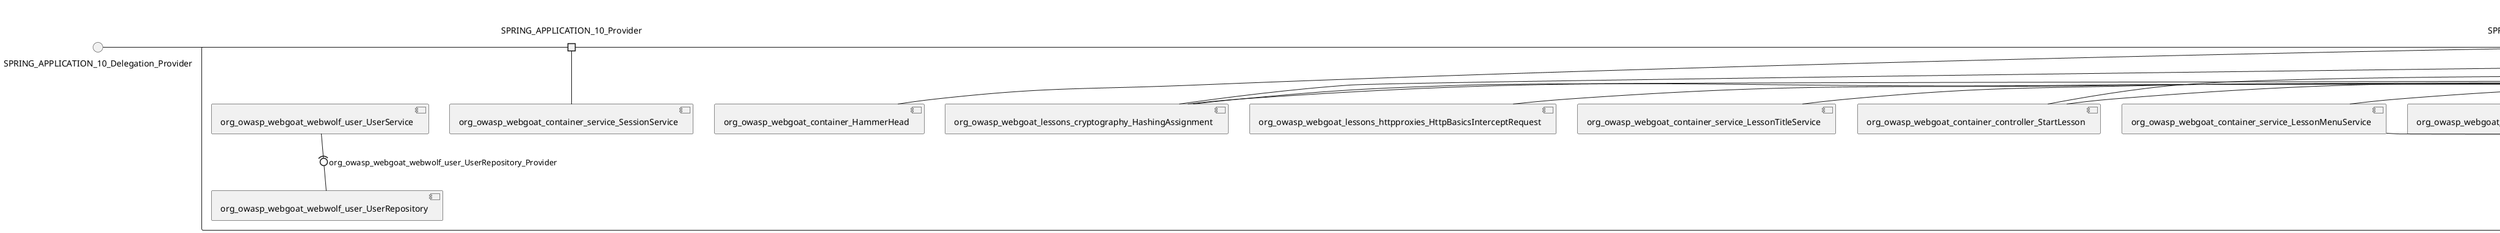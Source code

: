 @startuml
skinparam fixCircleLabelOverlapping true
skinparam componentStyle uml2
() SPRING_APPLICATION_10_Delegation_Provider
() SPRING_APPLICATION_11_Delegation_Provider
() SPRING_APPLICATION_12_Delegation_Provider
() SPRING_APPLICATION_13_Delegation_Provider
() SPRING_APPLICATION_14_Delegation_Provider
() SPRING_APPLICATION_15_Delegation_Provider
() SPRING_APPLICATION_16_Delegation_Provider
() SPRING_APPLICATION_2_Delegation_Provider
() SPRING_APPLICATION_3_Delegation_Provider
() SPRING_APPLICATION_4_Delegation_Provider
() SPRING_APPLICATION_5_Delegation_Provider
() SPRING_APPLICATION_6_Delegation_Provider
() SPRING_APPLICATION_7_Delegation_Provider
() SPRING_APPLICATION_8_Delegation_Provider
() SPRING_APPLICATION_9_Delegation_Provider
() SPRING_APPLICATION_BypassRestrictions_FieldRestrictions_POST_Delegation_Provider
() SPRING_APPLICATION_BypassRestrictions_frontendValidation_POST_Delegation_Provider
() SPRING_APPLICATION_ChromeDevTools_dummy_POST_Delegation_Provider
() SPRING_APPLICATION_ChromeDevTools_network_POST_Delegation_Provider
() SPRING_APPLICATION_CrossSiteScriptingStored_stored_xss_POST_Delegation_Provider
() SPRING_APPLICATION_CrossSiteScriptingStored_stored_xss_follow_up_POST_Delegation_Provider
() SPRING_APPLICATION_CrossSiteScripting_attack1_POST_Delegation_Provider
() SPRING_APPLICATION_CrossSiteScripting_attack3_POST_Delegation_Provider
() SPRING_APPLICATION_CrossSiteScripting_attack4_POST_Delegation_Provider
() SPRING_APPLICATION_CrossSiteScripting_attack5a_GET_Delegation_Provider
() SPRING_APPLICATION_CrossSiteScripting_attack6a_POST_Delegation_Provider
() SPRING_APPLICATION_CrossSiteScripting_dom_follow_up_POST_Delegation_Provider
() SPRING_APPLICATION_CrossSiteScripting_phone_home_xss_POST_Delegation_Provider
() SPRING_APPLICATION_CrossSiteScripting_quiz_GET_POST_Delegation_Provider
() SPRING_APPLICATION_Delegation_Provider
() SPRING_APPLICATION_GET_10_Delegation_Provider
() SPRING_APPLICATION_GET_11_Delegation_Provider
() SPRING_APPLICATION_GET_2_Delegation_Provider
() SPRING_APPLICATION_GET_3_Delegation_Provider
() SPRING_APPLICATION_GET_4_Delegation_Provider
() SPRING_APPLICATION_GET_5_Delegation_Provider
() SPRING_APPLICATION_GET_6_Delegation_Provider
() SPRING_APPLICATION_GET_7_Delegation_Provider
() SPRING_APPLICATION_GET_8_Delegation_Provider
() SPRING_APPLICATION_GET_9_Delegation_Provider
() SPRING_APPLICATION_GET_Delegation_Provider
() SPRING_APPLICATION_HtmlTampering_task_POST_Delegation_Provider
() SPRING_APPLICATION_HttpBasics_attack1_POST_Delegation_Provider
() SPRING_APPLICATION_HttpBasics_attack2_POST_Delegation_Provider
() SPRING_APPLICATION_IDOR_diff_attributes_POST_Delegation_Provider
() SPRING_APPLICATION_IDOR_login_POST_Delegation_Provider
() SPRING_APPLICATION_IDOR_profile_alt_path_POST_Delegation_Provider
() SPRING_APPLICATION_InsecureDeserialization_task_POST_Delegation_Provider
() SPRING_APPLICATION_InsecureLogin_Delegation_Provider
() SPRING_APPLICATION_JWT_decode_POST_Delegation_Provider
() SPRING_APPLICATION_JWT_jku_Delegation_Provider
() SPRING_APPLICATION_JWT_kid_Delegation_Provider
() SPRING_APPLICATION_JWT_quiz_GET_POST_Delegation_Provider
() SPRING_APPLICATION_JWT_refresh_Delegation_Provider
() SPRING_APPLICATION_JWT_secret_POST_Delegation_Provider
() SPRING_APPLICATION_JWT_votings_Delegation_Provider
() SPRING_APPLICATION_LogSpoofing_log_bleeding_POST_Delegation_Provider
() SPRING_APPLICATION_LogSpoofing_log_spoofing_POST_Delegation_Provider
() SPRING_APPLICATION_POST_10_Delegation_Provider
() SPRING_APPLICATION_POST_11_Delegation_Provider
() SPRING_APPLICATION_POST_12_Delegation_Provider
() SPRING_APPLICATION_POST_13_Delegation_Provider
() SPRING_APPLICATION_POST_14_Delegation_Provider
() SPRING_APPLICATION_POST_15_Delegation_Provider
() SPRING_APPLICATION_POST_16_Delegation_Provider
() SPRING_APPLICATION_POST_17_Delegation_Provider
() SPRING_APPLICATION_POST_18_Delegation_Provider
() SPRING_APPLICATION_POST_2_Delegation_Provider
() SPRING_APPLICATION_POST_3_Delegation_Provider
() SPRING_APPLICATION_POST_4_Delegation_Provider
() SPRING_APPLICATION_POST_5_Delegation_Provider
() SPRING_APPLICATION_POST_6_Delegation_Provider
() SPRING_APPLICATION_POST_7_Delegation_Provider
() SPRING_APPLICATION_POST_8_Delegation_Provider
() SPRING_APPLICATION_POST_9_Delegation_Provider
() SPRING_APPLICATION_POST_Delegation_Provider
() SPRING_APPLICATION_PUT_Delegation_Provider
() SPRING_APPLICATION_PasswordReset_ForgotPassword_create_password_reset_link_POST_Delegation_Provider
() SPRING_APPLICATION_PasswordReset_SecurityQuestions_POST_Delegation_Provider
() SPRING_APPLICATION_PasswordReset_reset_Delegation_Provider
() SPRING_APPLICATION_PasswordReset_simple_mail_reset_POST_Delegation_Provider
() SPRING_APPLICATION_PathTraversal_profile_picture_GET_Delegation_Provider
() SPRING_APPLICATION_PathTraversal_profile_picture_fix_GET_Delegation_Provider
() SPRING_APPLICATION_PathTraversal_profile_upload_POST_Delegation_Provider
() SPRING_APPLICATION_PathTraversal_profile_upload_fix_POST_Delegation_Provider
() SPRING_APPLICATION_PathTraversal_profile_upload_remove_user_input_POST_Delegation_Provider
() SPRING_APPLICATION_PathTraversal_random_POST_Delegation_Provider
() SPRING_APPLICATION_PathTraversal_random_picture_GET_Delegation_Provider
() SPRING_APPLICATION_PathTraversal_zip_slip_Delegation_Provider
() SPRING_APPLICATION_SSRF_task1_POST_Delegation_Provider
() SPRING_APPLICATION_SSRF_task2_POST_Delegation_Provider
() SPRING_APPLICATION_SecurePasswords_assignment_POST_Delegation_Provider
() SPRING_APPLICATION_SqlInjectionAdvanced_attack6a_POST_Delegation_Provider
() SPRING_APPLICATION_SqlInjectionAdvanced_attack6b_POST_Delegation_Provider
() SPRING_APPLICATION_SqlInjectionAdvanced_challenge_Login_POST_Delegation_Provider
() SPRING_APPLICATION_SqlInjectionAdvanced_challenge_PUT_Delegation_Provider
() SPRING_APPLICATION_SqlInjectionAdvanced_quiz_GET_POST_Delegation_Provider
() SPRING_APPLICATION_SqlInjectionMitigations_attack10a_POST_Delegation_Provider
() SPRING_APPLICATION_SqlInjectionMitigations_attack10b_POST_Delegation_Provider
() SPRING_APPLICATION_SqlInjectionMitigations_attack12a_POST_Delegation_Provider
() SPRING_APPLICATION_SqlInjectionMitigations_servers_GET_Delegation_Provider
() SPRING_APPLICATION_SqlInjection_assignment5a_POST_Delegation_Provider
() SPRING_APPLICATION_SqlInjection_assignment5b_POST_Delegation_Provider
() SPRING_APPLICATION_SqlInjection_attack10_POST_Delegation_Provider
() SPRING_APPLICATION_SqlInjection_attack2_POST_Delegation_Provider
() SPRING_APPLICATION_SqlInjection_attack3_POST_Delegation_Provider
() SPRING_APPLICATION_SqlInjection_attack4_POST_Delegation_Provider
() SPRING_APPLICATION_SqlInjection_attack5_POST_Delegation_Provider
() SPRING_APPLICATION_SqlInjection_attack8_POST_Delegation_Provider
() SPRING_APPLICATION_SqlInjection_attack9_POST_Delegation_Provider
() SPRING_APPLICATION_SqlOnlyInputValidationOnKeywords_attack_POST_Delegation_Provider
() SPRING_APPLICATION_SqlOnlyInputValidation_attack_POST_Delegation_Provider
() SPRING_APPLICATION_VulnerableComponents_attack1_POST_Delegation_Provider
() SPRING_APPLICATION_WebWolf_GET_Delegation_Provider
() SPRING_APPLICATION_WebWolf_landing_Delegation_Provider
() SPRING_APPLICATION_WebWolf_mail_Delegation_Provider
() SPRING_APPLICATION_challenge_1_POST_Delegation_Provider
() SPRING_APPLICATION_challenge_5_POST_Delegation_Provider
() SPRING_APPLICATION_challenge_7_Delegation_Provider
() SPRING_APPLICATION_challenge_8_Delegation_Provider
() SPRING_APPLICATION_challenge_logo_Delegation_Provider
() SPRING_APPLICATION_cia_quiz_GET_POST_Delegation_Provider
() SPRING_APPLICATION_clientSideFiltering_attack1_POST_Delegation_Provider
() SPRING_APPLICATION_clientSideFiltering_challenge_store_coupons_GET_Delegation_Provider
() SPRING_APPLICATION_clientSideFiltering_getItForFree_POST_Delegation_Provider
() SPRING_APPLICATION_clientSideFiltering_salaries_GET_Delegation_Provider
() SPRING_APPLICATION_crypto_encoding_basic_auth_POST_Delegation_Provider
() SPRING_APPLICATION_crypto_encoding_xor_POST_Delegation_Provider
() SPRING_APPLICATION_crypto_hashing_POST_Delegation_Provider
() SPRING_APPLICATION_crypto_secure_defaults_POST_Delegation_Provider
() SPRING_APPLICATION_crypto_signing_verify_POST_Delegation_Provider
() SPRING_APPLICATION_csrf_feedback_message_POST_Delegation_Provider
() SPRING_APPLICATION_csrf_review_POST_Delegation_Provider
() SPRING_APPLICATION_files_GET_Delegation_Provider
() SPRING_APPLICATION_fileupload_POST_Delegation_Provider
() SPRING_APPLICATION_jwt_Delegation_Provider
() SPRING_APPLICATION_landing_Delegation_Provider
() SPRING_APPLICATION_lesson_template_Delegation_Provider
() SPRING_APPLICATION_login_oauth_mvc_GET_Delegation_Provider
() SPRING_APPLICATION_mail_DELETE_GET_POST_Delegation_Provider
() SPRING_APPLICATION_register_mvc_POST_Delegation_Provider
() SPRING_APPLICATION_registration_GET_Delegation_Provider
() SPRING_APPLICATION_requests_GET_Delegation_Provider
() SPRING_APPLICATION_scoreboard_data_GET_Delegation_Provider
() SPRING_APPLICATION_server_directory_GET_Delegation_Provider
() SPRING_APPLICATION_service_debug_labels_mvc_Delegation_Provider
() SPRING_APPLICATION_service_lessonoverview_mvc_Delegation_Provider
() SPRING_APPLICATION_xxe_comments_GET_Delegation_Provider
rectangle System {
[org_owasp_webgoat_container_HammerHead] [[webgoat-webgoat.repository#_-EN0hla-Ee-tZevqoB5nFw]]
[org_owasp_webgoat_container_WebWolfRedirect] [[webgoat-webgoat.repository#_-EN0hla-Ee-tZevqoB5nFw]]
[org_owasp_webgoat_container_controller_StartLesson] [[webgoat-webgoat.repository#_-EN0hla-Ee-tZevqoB5nFw]]
[org_owasp_webgoat_container_controller_Welcome] [[webgoat-webgoat.repository#_-EN0hla-Ee-tZevqoB5nFw]]
[org_owasp_webgoat_container_i18n_PluginMessages_Provider] [[webgoat-webgoat.repository#_-EN0hla-Ee-tZevqoB5nFw]]
[org_owasp_webgoat_container_report_ReportCardController] [[webgoat-webgoat.repository#_-EN0hla-Ee-tZevqoB5nFw]]
[org_owasp_webgoat_container_service_EnvironmentService] [[webgoat-webgoat.repository#_-EN0hla-Ee-tZevqoB5nFw]]
[org_owasp_webgoat_container_service_HintService] [[webgoat-webgoat.repository#_-EN0hla-Ee-tZevqoB5nFw]]
[org_owasp_webgoat_container_service_LabelDebugService] [[webgoat-webgoat.repository#_-EN0hla-Ee-tZevqoB5nFw]]
[org_owasp_webgoat_container_service_LabelService] [[webgoat-webgoat.repository#_-EN0hla-Ee-tZevqoB5nFw]]
[org_owasp_webgoat_container_service_LessonInfoService] [[webgoat-webgoat.repository#_-EN0hla-Ee-tZevqoB5nFw]]
[org_owasp_webgoat_container_service_LessonMenuService] [[webgoat-webgoat.repository#_-EN0hla-Ee-tZevqoB5nFw]]
[org_owasp_webgoat_container_service_LessonProgressService] [[webgoat-webgoat.repository#_-EN0hla-Ee-tZevqoB5nFw]]
[org_owasp_webgoat_container_service_LessonTitleService] [[webgoat-webgoat.repository#_-EN0hla-Ee-tZevqoB5nFw]]
[org_owasp_webgoat_container_service_RestartLessonService] [[webgoat-webgoat.repository#_-EN0hla-Ee-tZevqoB5nFw]]
[org_owasp_webgoat_container_service_SessionService] [[webgoat-webgoat.repository#_-EN0hla-Ee-tZevqoB5nFw]]
[org_owasp_webgoat_container_session_UserSessionData_Provider] [[webgoat-webgoat.repository#_-EN0hla-Ee-tZevqoB5nFw]]
[org_owasp_webgoat_container_session_WebSession_Provider] [[webgoat-webgoat.repository#_-EN0hla-Ee-tZevqoB5nFw]]
[org_owasp_webgoat_container_users_RegistrationController] [[webgoat-webgoat.repository#_-EN0hla-Ee-tZevqoB5nFw]]
[org_owasp_webgoat_container_users_Scoreboard] [[webgoat-webgoat.repository#_-EN0hla-Ee-tZevqoB5nFw]]
[org_owasp_webgoat_container_users_UserProgressRepository] [[webgoat-webgoat.repository#_-EN0hla-Ee-tZevqoB5nFw]]
[org_owasp_webgoat_container_users_UserRepository] [[webgoat-webgoat.repository#_-EN0hla-Ee-tZevqoB5nFw]]
[org_owasp_webgoat_container_users_UserService] [[webgoat-webgoat.repository#_-EN0hla-Ee-tZevqoB5nFw]]
[org_owasp_webgoat_lessons_authbypass_VerifyAccount] [[webgoat-webgoat.repository#_-EN0hla-Ee-tZevqoB5nFw]]
[org_owasp_webgoat_lessons_bypassrestrictions_BypassRestrictionsFieldRestrictions] [[webgoat-webgoat.repository#_-EN0hla-Ee-tZevqoB5nFw]]
[org_owasp_webgoat_lessons_bypassrestrictions_BypassRestrictionsFrontendValidation] [[webgoat-webgoat.repository#_-EN0hla-Ee-tZevqoB5nFw]]
[org_owasp_webgoat_lessons_challenges_FlagController] [[webgoat-webgoat.repository#_-EN0hla-Ee-tZevqoB5nFw]]
[org_owasp_webgoat_lessons_challenges_challenge1_Assignment1] [[webgoat-webgoat.repository#_-EN0hla-Ee-tZevqoB5nFw]]
[org_owasp_webgoat_lessons_challenges_challenge1_ImageServlet] [[webgoat-webgoat.repository#_-EN0hla-Ee-tZevqoB5nFw]]
[org_owasp_webgoat_lessons_challenges_challenge5_Assignment5] [[webgoat-webgoat.repository#_-EN0hla-Ee-tZevqoB5nFw]]
[org_owasp_webgoat_lessons_challenges_challenge7_Assignment7] [[webgoat-webgoat.repository#_-EN0hla-Ee-tZevqoB5nFw]]
[org_owasp_webgoat_lessons_challenges_challenge8_Assignment8] [[webgoat-webgoat.repository#_-EN0hla-Ee-tZevqoB5nFw]]
[org_owasp_webgoat_lessons_chromedevtools_NetworkDummy] [[webgoat-webgoat.repository#_-EN0hla-Ee-tZevqoB5nFw]]
[org_owasp_webgoat_lessons_chromedevtools_NetworkLesson] [[webgoat-webgoat.repository#_-EN0hla-Ee-tZevqoB5nFw]]
[org_owasp_webgoat_lessons_cia_CIAQuiz] [[webgoat-webgoat.repository#_-EN0hla-Ee-tZevqoB5nFw]]
[org_owasp_webgoat_lessons_clientsidefiltering_ClientSideFilteringAssignment] [[webgoat-webgoat.repository#_-EN0hla-Ee-tZevqoB5nFw]]
[org_owasp_webgoat_lessons_clientsidefiltering_ClientSideFilteringFreeAssignment] [[webgoat-webgoat.repository#_-EN0hla-Ee-tZevqoB5nFw]]
[org_owasp_webgoat_lessons_clientsidefiltering_Salaries] [[webgoat-webgoat.repository#_-EN0hla-Ee-tZevqoB5nFw]]
[org_owasp_webgoat_lessons_clientsidefiltering_ShopEndpoint] [[webgoat-webgoat.repository#_-EN0hla-Ee-tZevqoB5nFw]]
[org_owasp_webgoat_lessons_cryptography_EncodingAssignment] [[webgoat-webgoat.repository#_-EN0hla-Ee-tZevqoB5nFw]]
[org_owasp_webgoat_lessons_cryptography_HashingAssignment] [[webgoat-webgoat.repository#_-EN0hla-Ee-tZevqoB5nFw]]
[org_owasp_webgoat_lessons_cryptography_SecureDefaultsAssignment] [[webgoat-webgoat.repository#_-EN0hla-Ee-tZevqoB5nFw]]
[org_owasp_webgoat_lessons_cryptography_SigningAssignment] [[webgoat-webgoat.repository#_-EN0hla-Ee-tZevqoB5nFw]]
[org_owasp_webgoat_lessons_cryptography_XOREncodingAssignment] [[webgoat-webgoat.repository#_-EN0hla-Ee-tZevqoB5nFw]]
[org_owasp_webgoat_lessons_csrf_CSRFConfirmFlag1] [[webgoat-webgoat.repository#_-EN0hla-Ee-tZevqoB5nFw]]
[org_owasp_webgoat_lessons_csrf_CSRFFeedback] [[webgoat-webgoat.repository#_-EN0hla-Ee-tZevqoB5nFw]]
[org_owasp_webgoat_lessons_csrf_CSRFGetFlag] [[webgoat-webgoat.repository#_-EN0hla-Ee-tZevqoB5nFw]]
[org_owasp_webgoat_lessons_csrf_CSRFLogin] [[webgoat-webgoat.repository#_-EN0hla-Ee-tZevqoB5nFw]]
[org_owasp_webgoat_lessons_csrf_ForgedReviews] [[webgoat-webgoat.repository#_-EN0hla-Ee-tZevqoB5nFw]]
[org_owasp_webgoat_lessons_csrf_ObjectMapper_Provider] [[webgoat-webgoat.repository#_-EN0hla-Ee-tZevqoB5nFw]]
[org_owasp_webgoat_lessons_deserialization_InsecureDeserializationTask] [[webgoat-webgoat.repository#_-EN0hla-Ee-tZevqoB5nFw]]
[org_owasp_webgoat_lessons_hijacksession_HijackSessionAssignment] [[webgoat-webgoat.repository#_-EN0hla-Ee-tZevqoB5nFw]]
[org_owasp_webgoat_lessons_hijacksession_cas_HijackSessionAuthenticationProvider] [[webgoat-webgoat.repository#_-EN0hla-Ee-tZevqoB5nFw]]
[org_owasp_webgoat_lessons_htmltampering_HtmlTamperingTask] [[webgoat-webgoat.repository#_-EN0hla-Ee-tZevqoB5nFw]]
[org_owasp_webgoat_lessons_httpbasics_HttpBasicsLesson] [[webgoat-webgoat.repository#_-EN0hla-Ee-tZevqoB5nFw]]
[org_owasp_webgoat_lessons_httpbasics_HttpBasicsQuiz] [[webgoat-webgoat.repository#_-EN0hla-Ee-tZevqoB5nFw]]
[org_owasp_webgoat_lessons_httpproxies_HttpBasicsInterceptRequest] [[webgoat-webgoat.repository#_-EN0hla-Ee-tZevqoB5nFw]]
[org_owasp_webgoat_lessons_idor_IDORDiffAttributes] [[webgoat-webgoat.repository#_-EN0hla-Ee-tZevqoB5nFw]]
[org_owasp_webgoat_lessons_idor_IDOREditOtherProfile] [[webgoat-webgoat.repository#_-EN0hla-Ee-tZevqoB5nFw]]
[org_owasp_webgoat_lessons_idor_IDORLogin] [[webgoat-webgoat.repository#_-EN0hla-Ee-tZevqoB5nFw]]
[org_owasp_webgoat_lessons_idor_IDORViewOtherProfile] [[webgoat-webgoat.repository#_-EN0hla-Ee-tZevqoB5nFw]]
[org_owasp_webgoat_lessons_idor_IDORViewOwnProfile] [[webgoat-webgoat.repository#_-EN0hla-Ee-tZevqoB5nFw]]
[org_owasp_webgoat_lessons_idor_IDORViewOwnProfileAltUrl] [[webgoat-webgoat.repository#_-EN0hla-Ee-tZevqoB5nFw]]
[org_owasp_webgoat_lessons_insecurelogin_InsecureLoginTask] [[webgoat-webgoat.repository#_-EN0hla-Ee-tZevqoB5nFw]]
[org_owasp_webgoat_lessons_jwt_JWTDecodeEndpoint] [[webgoat-webgoat.repository#_-EN0hla-Ee-tZevqoB5nFw]]
[org_owasp_webgoat_lessons_jwt_JWTQuiz] [[webgoat-webgoat.repository#_-EN0hla-Ee-tZevqoB5nFw]]
[org_owasp_webgoat_lessons_jwt_JWTRefreshEndpoint] [[webgoat-webgoat.repository#_-EN0hla-Ee-tZevqoB5nFw]]
[org_owasp_webgoat_lessons_jwt_JWTSecretKeyEndpoint] [[webgoat-webgoat.repository#_-EN0hla-Ee-tZevqoB5nFw]]
[org_owasp_webgoat_lessons_jwt_JWTVotesEndpoint] [[webgoat-webgoat.repository#_-EN0hla-Ee-tZevqoB5nFw]]
[org_owasp_webgoat_lessons_jwt_claimmisuse_JWTHeaderJKUEndpoint] [[webgoat-webgoat.repository#_-EN0hla-Ee-tZevqoB5nFw]]
[org_owasp_webgoat_lessons_jwt_claimmisuse_JWTHeaderKIDEndpoint] [[webgoat-webgoat.repository#_-EN0hla-Ee-tZevqoB5nFw]]
[org_owasp_webgoat_lessons_lessontemplate_SampleAttack] [[webgoat-webgoat.repository#_-EN0hla-Ee-tZevqoB5nFw]]
[org_owasp_webgoat_lessons_logging_LogBleedingTask] [[webgoat-webgoat.repository#_-EN0hla-Ee-tZevqoB5nFw]]
[org_owasp_webgoat_lessons_logging_LogSpoofingTask] [[webgoat-webgoat.repository#_-EN0hla-Ee-tZevqoB5nFw]]
[org_owasp_webgoat_lessons_missingac_MissingFunctionACHiddenMenus] [[webgoat-webgoat.repository#_-EN0hla-Ee-tZevqoB5nFw]]
[org_owasp_webgoat_lessons_missingac_MissingFunctionACUsers] [[webgoat-webgoat.repository#_-EN0hla-Ee-tZevqoB5nFw]]
[org_owasp_webgoat_lessons_missingac_MissingFunctionACYourHash] [[webgoat-webgoat.repository#_-EN0hla-Ee-tZevqoB5nFw]]
[org_owasp_webgoat_lessons_missingac_MissingFunctionACYourHashAdmin] [[webgoat-webgoat.repository#_-EN0hla-Ee-tZevqoB5nFw]]
[org_owasp_webgoat_lessons_passwordreset_QuestionsAssignment] [[webgoat-webgoat.repository#_-EN0hla-Ee-tZevqoB5nFw]]
[org_owasp_webgoat_lessons_passwordreset_ResetLinkAssignment] [[webgoat-webgoat.repository#_-EN0hla-Ee-tZevqoB5nFw]]
[org_owasp_webgoat_lessons_passwordreset_ResetLinkAssignmentForgotPassword] [[webgoat-webgoat.repository#_-EN0hla-Ee-tZevqoB5nFw]]
[org_owasp_webgoat_lessons_passwordreset_SecurityQuestionAssignment] [[webgoat-webgoat.repository#_-EN0hla-Ee-tZevqoB5nFw]]
[org_owasp_webgoat_lessons_passwordreset_SimpleMailAssignment] [[webgoat-webgoat.repository#_-EN0hla-Ee-tZevqoB5nFw]]
[org_owasp_webgoat_lessons_passwordreset_TriedQuestions] [[webgoat-webgoat.repository#_-EN0hla-Ee-tZevqoB5nFw]]
[org_owasp_webgoat_lessons_pathtraversal_ProfileUpload] [[webgoat-webgoat.repository#_-EN0hla-Ee-tZevqoB5nFw]]
[org_owasp_webgoat_lessons_pathtraversal_ProfileUploadFix] [[webgoat-webgoat.repository#_-EN0hla-Ee-tZevqoB5nFw]]
[org_owasp_webgoat_lessons_pathtraversal_ProfileUploadRemoveUserInput] [[webgoat-webgoat.repository#_-EN0hla-Ee-tZevqoB5nFw]]
[org_owasp_webgoat_lessons_pathtraversal_ProfileUploadRetrieval] [[webgoat-webgoat.repository#_-EN0hla-Ee-tZevqoB5nFw]]
[org_owasp_webgoat_lessons_pathtraversal_ProfileZipSlip] [[webgoat-webgoat.repository#_-EN0hla-Ee-tZevqoB5nFw]]
[org_owasp_webgoat_lessons_securepasswords_SecurePasswordsAssignment] [[webgoat-webgoat.repository#_-EN0hla-Ee-tZevqoB5nFw]]
[org_owasp_webgoat_lessons_spoofcookie_SpoofCookieAssignment] [[webgoat-webgoat.repository#_-EN0hla-Ee-tZevqoB5nFw]]
[org_owasp_webgoat_lessons_sqlinjection_advanced_SqlInjectionChallenge] [[webgoat-webgoat.repository#_-EN0hla-Ee-tZevqoB5nFw]]
[org_owasp_webgoat_lessons_sqlinjection_advanced_SqlInjectionChallengeLogin] [[webgoat-webgoat.repository#_-EN0hla-Ee-tZevqoB5nFw]]
[org_owasp_webgoat_lessons_sqlinjection_advanced_SqlInjectionLesson6a] [[webgoat-webgoat.repository#_-EN0hla-Ee-tZevqoB5nFw]]
[org_owasp_webgoat_lessons_sqlinjection_advanced_SqlInjectionLesson6b] [[webgoat-webgoat.repository#_-EN0hla-Ee-tZevqoB5nFw]]
[org_owasp_webgoat_lessons_sqlinjection_advanced_SqlInjectionQuiz] [[webgoat-webgoat.repository#_-EN0hla-Ee-tZevqoB5nFw]]
[org_owasp_webgoat_lessons_sqlinjection_introduction_SqlInjectionLesson10] [[webgoat-webgoat.repository#_-EN0hla-Ee-tZevqoB5nFw]]
[org_owasp_webgoat_lessons_sqlinjection_introduction_SqlInjectionLesson2] [[webgoat-webgoat.repository#_-EN0hla-Ee-tZevqoB5nFw]]
[org_owasp_webgoat_lessons_sqlinjection_introduction_SqlInjectionLesson3] [[webgoat-webgoat.repository#_-EN0hla-Ee-tZevqoB5nFw]]
[org_owasp_webgoat_lessons_sqlinjection_introduction_SqlInjectionLesson4] [[webgoat-webgoat.repository#_-EN0hla-Ee-tZevqoB5nFw]]
[org_owasp_webgoat_lessons_sqlinjection_introduction_SqlInjectionLesson5] [[webgoat-webgoat.repository#_-EN0hla-Ee-tZevqoB5nFw]]
[org_owasp_webgoat_lessons_sqlinjection_introduction_SqlInjectionLesson5a] [[webgoat-webgoat.repository#_-EN0hla-Ee-tZevqoB5nFw]]
[org_owasp_webgoat_lessons_sqlinjection_introduction_SqlInjectionLesson5b] [[webgoat-webgoat.repository#_-EN0hla-Ee-tZevqoB5nFw]]
[org_owasp_webgoat_lessons_sqlinjection_introduction_SqlInjectionLesson8] [[webgoat-webgoat.repository#_-EN0hla-Ee-tZevqoB5nFw]]
[org_owasp_webgoat_lessons_sqlinjection_introduction_SqlInjectionLesson9] [[webgoat-webgoat.repository#_-EN0hla-Ee-tZevqoB5nFw]]
[org_owasp_webgoat_lessons_sqlinjection_mitigation_Servers] [[webgoat-webgoat.repository#_-EN0hla-Ee-tZevqoB5nFw]]
[org_owasp_webgoat_lessons_sqlinjection_mitigation_SqlInjectionLesson10a] [[webgoat-webgoat.repository#_-EN0hla-Ee-tZevqoB5nFw]]
[org_owasp_webgoat_lessons_sqlinjection_mitigation_SqlInjectionLesson10b] [[webgoat-webgoat.repository#_-EN0hla-Ee-tZevqoB5nFw]]
[org_owasp_webgoat_lessons_sqlinjection_mitigation_SqlInjectionLesson13] [[webgoat-webgoat.repository#_-EN0hla-Ee-tZevqoB5nFw]]
[org_owasp_webgoat_lessons_sqlinjection_mitigation_SqlOnlyInputValidation] [[webgoat-webgoat.repository#_-EN0hla-Ee-tZevqoB5nFw]]
[org_owasp_webgoat_lessons_sqlinjection_mitigation_SqlOnlyInputValidationOnKeywords] [[webgoat-webgoat.repository#_-EN0hla-Ee-tZevqoB5nFw]]
[org_owasp_webgoat_lessons_ssrf_SSRFTask1] [[webgoat-webgoat.repository#_-EN0hla-Ee-tZevqoB5nFw]]
[org_owasp_webgoat_lessons_ssrf_SSRFTask2] [[webgoat-webgoat.repository#_-EN0hla-Ee-tZevqoB5nFw]]
[org_owasp_webgoat_lessons_vulnerablecomponents_VulnerableComponentsLesson] [[webgoat-webgoat.repository#_-EN0hla-Ee-tZevqoB5nFw]]
[org_owasp_webgoat_lessons_webwolfintroduction_LandingAssignment] [[webgoat-webgoat.repository#_-EN0hla-Ee-tZevqoB5nFw]]
[org_owasp_webgoat_lessons_webwolfintroduction_MailAssignment] [[webgoat-webgoat.repository#_-EN0hla-Ee-tZevqoB5nFw]]
[org_owasp_webgoat_lessons_xss_CrossSiteScriptingLesson1] [[webgoat-webgoat.repository#_-EN0hla-Ee-tZevqoB5nFw]]
[org_owasp_webgoat_lessons_xss_CrossSiteScriptingLesson3] [[webgoat-webgoat.repository#_-EN0hla-Ee-tZevqoB5nFw]]
[org_owasp_webgoat_lessons_xss_CrossSiteScriptingLesson4] [[webgoat-webgoat.repository#_-EN0hla-Ee-tZevqoB5nFw]]
[org_owasp_webgoat_lessons_xss_CrossSiteScriptingLesson5a] [[webgoat-webgoat.repository#_-EN0hla-Ee-tZevqoB5nFw]]
[org_owasp_webgoat_lessons_xss_CrossSiteScriptingLesson6a] [[webgoat-webgoat.repository#_-EN0hla-Ee-tZevqoB5nFw]]
[org_owasp_webgoat_lessons_xss_CrossSiteScriptingQuiz] [[webgoat-webgoat.repository#_-EN0hla-Ee-tZevqoB5nFw]]
[org_owasp_webgoat_lessons_xss_DOMCrossSiteScripting] [[webgoat-webgoat.repository#_-EN0hla-Ee-tZevqoB5nFw]]
[org_owasp_webgoat_lessons_xss_DOMCrossSiteScriptingVerifier] [[webgoat-webgoat.repository#_-EN0hla-Ee-tZevqoB5nFw]]
[org_owasp_webgoat_lessons_xss_stored_StoredCrossSiteScriptingVerifier] [[webgoat-webgoat.repository#_-EN0hla-Ee-tZevqoB5nFw]]
[org_owasp_webgoat_lessons_xss_stored_StoredXssComments] [[webgoat-webgoat.repository#_-EN0hla-Ee-tZevqoB5nFw]]
[org_owasp_webgoat_lessons_xxe_BlindSendFileAssignment] [[webgoat-webgoat.repository#_-EN0hla-Ee-tZevqoB5nFw]]
[org_owasp_webgoat_lessons_xxe_CommentsCache] [[webgoat-webgoat.repository#_-EN0hla-Ee-tZevqoB5nFw]]
[org_owasp_webgoat_lessons_xxe_CommentsEndpoint] [[webgoat-webgoat.repository#_-EN0hla-Ee-tZevqoB5nFw]]
[org_owasp_webgoat_lessons_xxe_ContentTypeAssignment] [[webgoat-webgoat.repository#_-EN0hla-Ee-tZevqoB5nFw]]
[org_owasp_webgoat_lessons_xxe_SimpleXXE] [[webgoat-webgoat.repository#_-EN0hla-Ee-tZevqoB5nFw]]
[org_owasp_webgoat_webwolf_FileServer] [[webgoat-webgoat.repository#_-EN0hla-Ee-tZevqoB5nFw]]
[org_owasp_webgoat_webwolf_jwt_JWTController] [[webgoat-webgoat.repository#_-EN0hla-Ee-tZevqoB5nFw]]
[org_owasp_webgoat_webwolf_mailbox_MailboxController] [[webgoat-webgoat.repository#_-EN0hla-Ee-tZevqoB5nFw]]
[org_owasp_webgoat_webwolf_mailbox_MailboxRepository] [[webgoat-webgoat.repository#_-EN0hla-Ee-tZevqoB5nFw]]
[org_owasp_webgoat_webwolf_requests_LandingPage] [[webgoat-webgoat.repository#_-EN0hla-Ee-tZevqoB5nFw]]
[org_owasp_webgoat_webwolf_requests_Requests] [[webgoat-webgoat.repository#_-EN0hla-Ee-tZevqoB5nFw]]
[org_owasp_webgoat_webwolf_user_UserRepository] [[webgoat-webgoat.repository#_-EN0hla-Ee-tZevqoB5nFw]]
[org_owasp_webgoat_webwolf_user_UserService] [[webgoat-webgoat.repository#_-EN0hla-Ee-tZevqoB5nFw]]
port SPRING_APPLICATION_10_Provider
SPRING_APPLICATION_10_Delegation_Provider - SPRING_APPLICATION_10_Provider
SPRING_APPLICATION_10_Provider - [org_owasp_webgoat_container_service_SessionService]
port SPRING_APPLICATION_11_Provider
SPRING_APPLICATION_11_Delegation_Provider - SPRING_APPLICATION_11_Provider
SPRING_APPLICATION_11_Provider - [org_owasp_webgoat_container_HammerHead]
port SPRING_APPLICATION_12_Provider
SPRING_APPLICATION_12_Delegation_Provider - SPRING_APPLICATION_12_Provider
SPRING_APPLICATION_12_Provider - [org_owasp_webgoat_lessons_cryptography_SigningAssignment]
port SPRING_APPLICATION_13_Provider
SPRING_APPLICATION_13_Delegation_Provider - SPRING_APPLICATION_13_Provider
SPRING_APPLICATION_13_Provider - [org_owasp_webgoat_container_controller_StartLesson]
port SPRING_APPLICATION_14_Provider
SPRING_APPLICATION_14_Delegation_Provider - SPRING_APPLICATION_14_Provider
SPRING_APPLICATION_14_Provider - [org_owasp_webgoat_lessons_cryptography_HashingAssignment]
port SPRING_APPLICATION_15_Provider
SPRING_APPLICATION_15_Delegation_Provider - SPRING_APPLICATION_15_Provider
SPRING_APPLICATION_15_Provider - [org_owasp_webgoat_lessons_cryptography_HashingAssignment]
port SPRING_APPLICATION_16_Provider
SPRING_APPLICATION_16_Delegation_Provider - SPRING_APPLICATION_16_Provider
SPRING_APPLICATION_16_Provider - [org_owasp_webgoat_lessons_httpproxies_HttpBasicsInterceptRequest]
port SPRING_APPLICATION_2_Provider
SPRING_APPLICATION_2_Delegation_Provider - SPRING_APPLICATION_2_Provider
SPRING_APPLICATION_2_Provider - [org_owasp_webgoat_container_service_LessonTitleService]
port SPRING_APPLICATION_3_Provider
SPRING_APPLICATION_3_Delegation_Provider - SPRING_APPLICATION_3_Provider
SPRING_APPLICATION_3_Provider - [org_owasp_webgoat_lessons_xxe_SimpleXXE]
port SPRING_APPLICATION_4_Provider
SPRING_APPLICATION_4_Delegation_Provider - SPRING_APPLICATION_4_Provider
SPRING_APPLICATION_4_Provider - [org_owasp_webgoat_container_service_LessonMenuService]
port SPRING_APPLICATION_5_Provider
SPRING_APPLICATION_5_Delegation_Provider - SPRING_APPLICATION_5_Provider
SPRING_APPLICATION_5_Provider - [org_owasp_webgoat_webwolf_FileServer]
port SPRING_APPLICATION_6_Provider
SPRING_APPLICATION_6_Delegation_Provider - SPRING_APPLICATION_6_Provider
SPRING_APPLICATION_6_Provider - [org_owasp_webgoat_container_service_RestartLessonService]
port SPRING_APPLICATION_7_Provider
SPRING_APPLICATION_7_Delegation_Provider - SPRING_APPLICATION_7_Provider
SPRING_APPLICATION_7_Provider - [org_owasp_webgoat_lessons_jwt_JWTSecretKeyEndpoint]
port SPRING_APPLICATION_8_Provider
SPRING_APPLICATION_8_Delegation_Provider - SPRING_APPLICATION_8_Provider
SPRING_APPLICATION_8_Provider - [org_owasp_webgoat_container_service_LabelDebugService]
port SPRING_APPLICATION_9_Provider
SPRING_APPLICATION_9_Delegation_Provider - SPRING_APPLICATION_9_Provider
SPRING_APPLICATION_9_Provider - [org_owasp_webgoat_container_controller_StartLesson]
port SPRING_APPLICATION_BypassRestrictions_FieldRestrictions_POST_Provider
SPRING_APPLICATION_BypassRestrictions_FieldRestrictions_POST_Delegation_Provider - SPRING_APPLICATION_BypassRestrictions_FieldRestrictions_POST_Provider
SPRING_APPLICATION_BypassRestrictions_FieldRestrictions_POST_Provider - [org_owasp_webgoat_lessons_bypassrestrictions_BypassRestrictionsFieldRestrictions]
port SPRING_APPLICATION_BypassRestrictions_frontendValidation_POST_Provider
SPRING_APPLICATION_BypassRestrictions_frontendValidation_POST_Delegation_Provider - SPRING_APPLICATION_BypassRestrictions_frontendValidation_POST_Provider
SPRING_APPLICATION_BypassRestrictions_frontendValidation_POST_Provider - [org_owasp_webgoat_lessons_bypassrestrictions_BypassRestrictionsFrontendValidation]
port SPRING_APPLICATION_ChromeDevTools_dummy_POST_Provider
SPRING_APPLICATION_ChromeDevTools_dummy_POST_Delegation_Provider - SPRING_APPLICATION_ChromeDevTools_dummy_POST_Provider
SPRING_APPLICATION_ChromeDevTools_dummy_POST_Provider - [org_owasp_webgoat_lessons_chromedevtools_NetworkDummy]
port SPRING_APPLICATION_ChromeDevTools_network_POST_Provider
SPRING_APPLICATION_ChromeDevTools_network_POST_Delegation_Provider - SPRING_APPLICATION_ChromeDevTools_network_POST_Provider
SPRING_APPLICATION_ChromeDevTools_network_POST_Provider - [org_owasp_webgoat_lessons_chromedevtools_NetworkLesson]
port SPRING_APPLICATION_CrossSiteScriptingStored_stored_xss_POST_Provider
SPRING_APPLICATION_CrossSiteScriptingStored_stored_xss_POST_Delegation_Provider - SPRING_APPLICATION_CrossSiteScriptingStored_stored_xss_POST_Provider
SPRING_APPLICATION_CrossSiteScriptingStored_stored_xss_POST_Provider - [org_owasp_webgoat_lessons_xss_stored_StoredXssComments]
port SPRING_APPLICATION_CrossSiteScriptingStored_stored_xss_follow_up_POST_Provider
SPRING_APPLICATION_CrossSiteScriptingStored_stored_xss_follow_up_POST_Delegation_Provider - SPRING_APPLICATION_CrossSiteScriptingStored_stored_xss_follow_up_POST_Provider
SPRING_APPLICATION_CrossSiteScriptingStored_stored_xss_follow_up_POST_Provider - [org_owasp_webgoat_lessons_xss_stored_StoredCrossSiteScriptingVerifier]
port SPRING_APPLICATION_CrossSiteScripting_attack1_POST_Provider
SPRING_APPLICATION_CrossSiteScripting_attack1_POST_Delegation_Provider - SPRING_APPLICATION_CrossSiteScripting_attack1_POST_Provider
SPRING_APPLICATION_CrossSiteScripting_attack1_POST_Provider - [org_owasp_webgoat_lessons_xss_CrossSiteScriptingLesson1]
port SPRING_APPLICATION_CrossSiteScripting_attack3_POST_Provider
SPRING_APPLICATION_CrossSiteScripting_attack3_POST_Delegation_Provider - SPRING_APPLICATION_CrossSiteScripting_attack3_POST_Provider
SPRING_APPLICATION_CrossSiteScripting_attack3_POST_Provider - [org_owasp_webgoat_lessons_xss_CrossSiteScriptingLesson3]
port SPRING_APPLICATION_CrossSiteScripting_attack4_POST_Provider
SPRING_APPLICATION_CrossSiteScripting_attack4_POST_Delegation_Provider - SPRING_APPLICATION_CrossSiteScripting_attack4_POST_Provider
SPRING_APPLICATION_CrossSiteScripting_attack4_POST_Provider - [org_owasp_webgoat_lessons_xss_CrossSiteScriptingLesson4]
port SPRING_APPLICATION_CrossSiteScripting_attack5a_GET_Provider
SPRING_APPLICATION_CrossSiteScripting_attack5a_GET_Delegation_Provider - SPRING_APPLICATION_CrossSiteScripting_attack5a_GET_Provider
SPRING_APPLICATION_CrossSiteScripting_attack5a_GET_Provider - [org_owasp_webgoat_lessons_xss_CrossSiteScriptingLesson5a]
port SPRING_APPLICATION_CrossSiteScripting_attack6a_POST_Provider
SPRING_APPLICATION_CrossSiteScripting_attack6a_POST_Delegation_Provider - SPRING_APPLICATION_CrossSiteScripting_attack6a_POST_Provider
SPRING_APPLICATION_CrossSiteScripting_attack6a_POST_Provider - [org_owasp_webgoat_lessons_xss_CrossSiteScriptingLesson6a]
port SPRING_APPLICATION_CrossSiteScripting_dom_follow_up_POST_Provider
SPRING_APPLICATION_CrossSiteScripting_dom_follow_up_POST_Delegation_Provider - SPRING_APPLICATION_CrossSiteScripting_dom_follow_up_POST_Provider
SPRING_APPLICATION_CrossSiteScripting_dom_follow_up_POST_Provider - [org_owasp_webgoat_lessons_xss_DOMCrossSiteScriptingVerifier]
port SPRING_APPLICATION_CrossSiteScripting_phone_home_xss_POST_Provider
SPRING_APPLICATION_CrossSiteScripting_phone_home_xss_POST_Delegation_Provider - SPRING_APPLICATION_CrossSiteScripting_phone_home_xss_POST_Provider
SPRING_APPLICATION_CrossSiteScripting_phone_home_xss_POST_Provider - [org_owasp_webgoat_lessons_xss_DOMCrossSiteScripting]
port SPRING_APPLICATION_CrossSiteScripting_quiz_GET_POST_Provider
SPRING_APPLICATION_CrossSiteScripting_quiz_GET_POST_Delegation_Provider - SPRING_APPLICATION_CrossSiteScripting_quiz_GET_POST_Provider
SPRING_APPLICATION_CrossSiteScripting_quiz_GET_POST_Provider - [org_owasp_webgoat_lessons_xss_CrossSiteScriptingQuiz]
port SPRING_APPLICATION_Provider
SPRING_APPLICATION_Delegation_Provider - SPRING_APPLICATION_Provider
SPRING_APPLICATION_Provider - [org_owasp_webgoat_container_service_LessonInfoService]
port SPRING_APPLICATION_GET_10_Provider
SPRING_APPLICATION_GET_10_Delegation_Provider - SPRING_APPLICATION_GET_10_Provider
SPRING_APPLICATION_GET_10_Provider - [org_owasp_webgoat_lessons_spoofcookie_SpoofCookieAssignment]
port SPRING_APPLICATION_GET_11_Provider
SPRING_APPLICATION_GET_11_Delegation_Provider - SPRING_APPLICATION_GET_11_Provider
SPRING_APPLICATION_GET_11_Provider - [org_owasp_webgoat_lessons_xss_stored_StoredXssComments]
port SPRING_APPLICATION_GET_2_Provider
SPRING_APPLICATION_GET_2_Delegation_Provider - SPRING_APPLICATION_GET_2_Provider
SPRING_APPLICATION_GET_2_Provider - [org_owasp_webgoat_lessons_missingac_MissingFunctionACUsers]
port SPRING_APPLICATION_GET_3_Provider
SPRING_APPLICATION_GET_3_Delegation_Provider - SPRING_APPLICATION_GET_3_Provider
SPRING_APPLICATION_GET_3_Provider - [org_owasp_webgoat_lessons_idor_IDORViewOwnProfile]
port SPRING_APPLICATION_GET_4_Provider
SPRING_APPLICATION_GET_4_Delegation_Provider - SPRING_APPLICATION_GET_4_Provider
SPRING_APPLICATION_GET_4_Provider - [org_owasp_webgoat_container_controller_Welcome]
port SPRING_APPLICATION_GET_5_Provider
SPRING_APPLICATION_GET_5_Delegation_Provider - SPRING_APPLICATION_GET_5_Provider
SPRING_APPLICATION_GET_5_Provider - [org_owasp_webgoat_container_report_ReportCardController]
port SPRING_APPLICATION_GET_6_Provider
SPRING_APPLICATION_GET_6_Delegation_Provider - SPRING_APPLICATION_GET_6_Provider
SPRING_APPLICATION_GET_6_Provider - [org_owasp_webgoat_container_service_LabelService]
port SPRING_APPLICATION_GET_7_Provider
SPRING_APPLICATION_GET_7_Delegation_Provider - SPRING_APPLICATION_GET_7_Provider
SPRING_APPLICATION_GET_7_Provider - [org_owasp_webgoat_lessons_idor_IDORViewOtherProfile]
port SPRING_APPLICATION_GET_8_Provider
SPRING_APPLICATION_GET_8_Delegation_Provider - SPRING_APPLICATION_GET_8_Provider
SPRING_APPLICATION_GET_8_Provider - [org_owasp_webgoat_container_service_HintService]
port SPRING_APPLICATION_GET_9_Provider
SPRING_APPLICATION_GET_9_Delegation_Provider - SPRING_APPLICATION_GET_9_Provider
SPRING_APPLICATION_GET_9_Provider - [org_owasp_webgoat_lessons_csrf_ForgedReviews]
port SPRING_APPLICATION_GET_Provider
SPRING_APPLICATION_GET_Delegation_Provider - SPRING_APPLICATION_GET_Provider
SPRING_APPLICATION_GET_Provider - [org_owasp_webgoat_lessons_cryptography_EncodingAssignment]
port SPRING_APPLICATION_HtmlTampering_task_POST_Provider
SPRING_APPLICATION_HtmlTampering_task_POST_Delegation_Provider - SPRING_APPLICATION_HtmlTampering_task_POST_Provider
SPRING_APPLICATION_HtmlTampering_task_POST_Provider - [org_owasp_webgoat_lessons_htmltampering_HtmlTamperingTask]
port SPRING_APPLICATION_HttpBasics_attack1_POST_Provider
SPRING_APPLICATION_HttpBasics_attack1_POST_Delegation_Provider - SPRING_APPLICATION_HttpBasics_attack1_POST_Provider
SPRING_APPLICATION_HttpBasics_attack1_POST_Provider - [org_owasp_webgoat_lessons_httpbasics_HttpBasicsLesson]
port SPRING_APPLICATION_HttpBasics_attack2_POST_Provider
SPRING_APPLICATION_HttpBasics_attack2_POST_Delegation_Provider - SPRING_APPLICATION_HttpBasics_attack2_POST_Provider
SPRING_APPLICATION_HttpBasics_attack2_POST_Provider - [org_owasp_webgoat_lessons_httpbasics_HttpBasicsQuiz]
port SPRING_APPLICATION_IDOR_diff_attributes_POST_Provider
SPRING_APPLICATION_IDOR_diff_attributes_POST_Delegation_Provider - SPRING_APPLICATION_IDOR_diff_attributes_POST_Provider
SPRING_APPLICATION_IDOR_diff_attributes_POST_Provider - [org_owasp_webgoat_lessons_idor_IDORDiffAttributes]
port SPRING_APPLICATION_IDOR_login_POST_Provider
SPRING_APPLICATION_IDOR_login_POST_Delegation_Provider - SPRING_APPLICATION_IDOR_login_POST_Provider
SPRING_APPLICATION_IDOR_login_POST_Provider - [org_owasp_webgoat_lessons_idor_IDORLogin]
port SPRING_APPLICATION_IDOR_profile_alt_path_POST_Provider
SPRING_APPLICATION_IDOR_profile_alt_path_POST_Delegation_Provider - SPRING_APPLICATION_IDOR_profile_alt_path_POST_Provider
SPRING_APPLICATION_IDOR_profile_alt_path_POST_Provider - [org_owasp_webgoat_lessons_idor_IDORViewOwnProfileAltUrl]
port SPRING_APPLICATION_InsecureDeserialization_task_POST_Provider
SPRING_APPLICATION_InsecureDeserialization_task_POST_Delegation_Provider - SPRING_APPLICATION_InsecureDeserialization_task_POST_Provider
SPRING_APPLICATION_InsecureDeserialization_task_POST_Provider - [org_owasp_webgoat_lessons_deserialization_InsecureDeserializationTask]
port SPRING_APPLICATION_InsecureLogin_Provider
SPRING_APPLICATION_InsecureLogin_Delegation_Provider - SPRING_APPLICATION_InsecureLogin_Provider
SPRING_APPLICATION_InsecureLogin_Provider - [org_owasp_webgoat_lessons_insecurelogin_InsecureLoginTask]
port SPRING_APPLICATION_JWT_decode_POST_Provider
SPRING_APPLICATION_JWT_decode_POST_Delegation_Provider - SPRING_APPLICATION_JWT_decode_POST_Provider
SPRING_APPLICATION_JWT_decode_POST_Provider - [org_owasp_webgoat_lessons_jwt_JWTDecodeEndpoint]
port SPRING_APPLICATION_JWT_jku_Provider
SPRING_APPLICATION_JWT_jku_Delegation_Provider - SPRING_APPLICATION_JWT_jku_Provider
SPRING_APPLICATION_JWT_jku_Provider - [org_owasp_webgoat_lessons_jwt_claimmisuse_JWTHeaderJKUEndpoint]
port SPRING_APPLICATION_JWT_kid_Provider
SPRING_APPLICATION_JWT_kid_Delegation_Provider - SPRING_APPLICATION_JWT_kid_Provider
SPRING_APPLICATION_JWT_kid_Provider - [org_owasp_webgoat_lessons_jwt_claimmisuse_JWTHeaderKIDEndpoint]
port SPRING_APPLICATION_JWT_quiz_GET_POST_Provider
SPRING_APPLICATION_JWT_quiz_GET_POST_Delegation_Provider - SPRING_APPLICATION_JWT_quiz_GET_POST_Provider
SPRING_APPLICATION_JWT_quiz_GET_POST_Provider - [org_owasp_webgoat_lessons_jwt_JWTQuiz]
port SPRING_APPLICATION_JWT_refresh_Provider
SPRING_APPLICATION_JWT_refresh_Delegation_Provider - SPRING_APPLICATION_JWT_refresh_Provider
SPRING_APPLICATION_JWT_refresh_Provider - [org_owasp_webgoat_lessons_jwt_JWTRefreshEndpoint]
port SPRING_APPLICATION_JWT_secret_POST_Provider
SPRING_APPLICATION_JWT_secret_POST_Delegation_Provider - SPRING_APPLICATION_JWT_secret_POST_Provider
SPRING_APPLICATION_JWT_secret_POST_Provider - [org_owasp_webgoat_lessons_jwt_JWTSecretKeyEndpoint]
port SPRING_APPLICATION_JWT_votings_Provider
SPRING_APPLICATION_JWT_votings_Delegation_Provider - SPRING_APPLICATION_JWT_votings_Provider
SPRING_APPLICATION_JWT_votings_Provider - [org_owasp_webgoat_lessons_jwt_JWTVotesEndpoint]
port SPRING_APPLICATION_LogSpoofing_log_bleeding_POST_Provider
SPRING_APPLICATION_LogSpoofing_log_bleeding_POST_Delegation_Provider - SPRING_APPLICATION_LogSpoofing_log_bleeding_POST_Provider
SPRING_APPLICATION_LogSpoofing_log_bleeding_POST_Provider - [org_owasp_webgoat_lessons_logging_LogBleedingTask]
port SPRING_APPLICATION_LogSpoofing_log_spoofing_POST_Provider
SPRING_APPLICATION_LogSpoofing_log_spoofing_POST_Delegation_Provider - SPRING_APPLICATION_LogSpoofing_log_spoofing_POST_Provider
SPRING_APPLICATION_LogSpoofing_log_spoofing_POST_Provider - [org_owasp_webgoat_lessons_logging_LogSpoofingTask]
port SPRING_APPLICATION_POST_10_Provider
SPRING_APPLICATION_POST_10_Delegation_Provider - SPRING_APPLICATION_POST_10_Provider
SPRING_APPLICATION_POST_10_Provider - [org_owasp_webgoat_lessons_csrf_CSRFFeedback]
port SPRING_APPLICATION_POST_11_Provider
SPRING_APPLICATION_POST_11_Delegation_Provider - SPRING_APPLICATION_POST_11_Provider
SPRING_APPLICATION_POST_11_Provider - [org_owasp_webgoat_lessons_passwordreset_SimpleMailAssignment]
port SPRING_APPLICATION_POST_12_Provider
SPRING_APPLICATION_POST_12_Delegation_Provider - SPRING_APPLICATION_POST_12_Provider
SPRING_APPLICATION_POST_12_Provider - [org_owasp_webgoat_lessons_missingac_MissingFunctionACYourHash]
port SPRING_APPLICATION_POST_13_Provider
SPRING_APPLICATION_POST_13_Delegation_Provider - SPRING_APPLICATION_POST_13_Provider
SPRING_APPLICATION_POST_13_Provider - [org_owasp_webgoat_lessons_missingac_MissingFunctionACUsers]
port SPRING_APPLICATION_POST_14_Provider
SPRING_APPLICATION_POST_14_Delegation_Provider - SPRING_APPLICATION_POST_14_Provider
SPRING_APPLICATION_POST_14_Provider - [org_owasp_webgoat_lessons_hijacksession_HijackSessionAssignment]
port SPRING_APPLICATION_POST_15_Provider
SPRING_APPLICATION_POST_15_Delegation_Provider - SPRING_APPLICATION_POST_15_Provider
SPRING_APPLICATION_POST_15_Provider - [org_owasp_webgoat_lessons_csrf_CSRFConfirmFlag1]
port SPRING_APPLICATION_POST_16_Provider
SPRING_APPLICATION_POST_16_Delegation_Provider - SPRING_APPLICATION_POST_16_Provider
SPRING_APPLICATION_POST_16_Provider - [org_owasp_webgoat_lessons_chromedevtools_NetworkLesson]
port SPRING_APPLICATION_POST_17_Provider
SPRING_APPLICATION_POST_17_Delegation_Provider - SPRING_APPLICATION_POST_17_Provider
SPRING_APPLICATION_POST_17_Provider - [org_owasp_webgoat_lessons_spoofcookie_SpoofCookieAssignment]
port SPRING_APPLICATION_POST_18_Provider
SPRING_APPLICATION_POST_18_Delegation_Provider - SPRING_APPLICATION_POST_18_Provider
SPRING_APPLICATION_POST_18_Provider - [org_owasp_webgoat_lessons_xxe_SimpleXXE]
port SPRING_APPLICATION_POST_2_Provider
SPRING_APPLICATION_POST_2_Delegation_Provider - SPRING_APPLICATION_POST_2_Provider
SPRING_APPLICATION_POST_2_Provider - [org_owasp_webgoat_lessons_xxe_ContentTypeAssignment]
port SPRING_APPLICATION_POST_3_Provider
SPRING_APPLICATION_POST_3_Delegation_Provider - SPRING_APPLICATION_POST_3_Provider
SPRING_APPLICATION_POST_3_Provider - [org_owasp_webgoat_lessons_xxe_BlindSendFileAssignment]
port SPRING_APPLICATION_POST_4_Provider
SPRING_APPLICATION_POST_4_Delegation_Provider - SPRING_APPLICATION_POST_4_Provider
SPRING_APPLICATION_POST_4_Provider - [org_owasp_webgoat_lessons_authbypass_VerifyAccount]
port SPRING_APPLICATION_POST_5_Provider
SPRING_APPLICATION_POST_5_Delegation_Provider - SPRING_APPLICATION_POST_5_Provider
SPRING_APPLICATION_POST_5_Provider - [org_owasp_webgoat_lessons_missingac_MissingFunctionACHiddenMenus]
port SPRING_APPLICATION_POST_6_Provider
SPRING_APPLICATION_POST_6_Delegation_Provider - SPRING_APPLICATION_POST_6_Provider
SPRING_APPLICATION_POST_6_Provider - [org_owasp_webgoat_lessons_passwordreset_QuestionsAssignment]
port SPRING_APPLICATION_POST_7_Provider
SPRING_APPLICATION_POST_7_Delegation_Provider - SPRING_APPLICATION_POST_7_Provider
SPRING_APPLICATION_POST_7_Provider - [org_owasp_webgoat_lessons_csrf_CSRFLogin]
port SPRING_APPLICATION_POST_8_Provider
SPRING_APPLICATION_POST_8_Delegation_Provider - SPRING_APPLICATION_POST_8_Provider
SPRING_APPLICATION_POST_8_Provider - [org_owasp_webgoat_lessons_csrf_CSRFGetFlag]
port SPRING_APPLICATION_POST_9_Provider
SPRING_APPLICATION_POST_9_Delegation_Provider - SPRING_APPLICATION_POST_9_Provider
SPRING_APPLICATION_POST_9_Provider - [org_owasp_webgoat_lessons_missingac_MissingFunctionACYourHashAdmin]
port SPRING_APPLICATION_POST_Provider
SPRING_APPLICATION_POST_Delegation_Provider - SPRING_APPLICATION_POST_Provider
SPRING_APPLICATION_POST_Provider - [org_owasp_webgoat_lessons_challenges_FlagController]
port SPRING_APPLICATION_PUT_Provider
SPRING_APPLICATION_PUT_Delegation_Provider - SPRING_APPLICATION_PUT_Provider
SPRING_APPLICATION_PUT_Provider - [org_owasp_webgoat_lessons_idor_IDOREditOtherProfile]
port SPRING_APPLICATION_PasswordReset_ForgotPassword_create_password_reset_link_POST_Provider
SPRING_APPLICATION_PasswordReset_ForgotPassword_create_password_reset_link_POST_Delegation_Provider - SPRING_APPLICATION_PasswordReset_ForgotPassword_create_password_reset_link_POST_Provider
SPRING_APPLICATION_PasswordReset_ForgotPassword_create_password_reset_link_POST_Provider - [org_owasp_webgoat_lessons_passwordreset_ResetLinkAssignmentForgotPassword]
port SPRING_APPLICATION_PasswordReset_SecurityQuestions_POST_Provider
SPRING_APPLICATION_PasswordReset_SecurityQuestions_POST_Delegation_Provider - SPRING_APPLICATION_PasswordReset_SecurityQuestions_POST_Provider
SPRING_APPLICATION_PasswordReset_SecurityQuestions_POST_Provider - [org_owasp_webgoat_lessons_passwordreset_SecurityQuestionAssignment]
port SPRING_APPLICATION_PasswordReset_reset_Provider
SPRING_APPLICATION_PasswordReset_reset_Delegation_Provider - SPRING_APPLICATION_PasswordReset_reset_Provider
SPRING_APPLICATION_PasswordReset_reset_Provider - [org_owasp_webgoat_lessons_passwordreset_ResetLinkAssignment]
port SPRING_APPLICATION_PasswordReset_simple_mail_reset_POST_Provider
SPRING_APPLICATION_PasswordReset_simple_mail_reset_POST_Delegation_Provider - SPRING_APPLICATION_PasswordReset_simple_mail_reset_POST_Provider
SPRING_APPLICATION_PasswordReset_simple_mail_reset_POST_Provider - [org_owasp_webgoat_lessons_passwordreset_SimpleMailAssignment]
port SPRING_APPLICATION_PathTraversal_profile_picture_GET_Provider
SPRING_APPLICATION_PathTraversal_profile_picture_GET_Delegation_Provider - SPRING_APPLICATION_PathTraversal_profile_picture_GET_Provider
SPRING_APPLICATION_PathTraversal_profile_picture_GET_Provider - [org_owasp_webgoat_lessons_pathtraversal_ProfileUpload]
port SPRING_APPLICATION_PathTraversal_profile_picture_fix_GET_Provider
SPRING_APPLICATION_PathTraversal_profile_picture_fix_GET_Delegation_Provider - SPRING_APPLICATION_PathTraversal_profile_picture_fix_GET_Provider
SPRING_APPLICATION_PathTraversal_profile_picture_fix_GET_Provider - [org_owasp_webgoat_lessons_pathtraversal_ProfileUploadFix]
port SPRING_APPLICATION_PathTraversal_profile_upload_POST_Provider
SPRING_APPLICATION_PathTraversal_profile_upload_POST_Delegation_Provider - SPRING_APPLICATION_PathTraversal_profile_upload_POST_Provider
SPRING_APPLICATION_PathTraversal_profile_upload_POST_Provider - [org_owasp_webgoat_lessons_pathtraversal_ProfileUpload]
port SPRING_APPLICATION_PathTraversal_profile_upload_fix_POST_Provider
SPRING_APPLICATION_PathTraversal_profile_upload_fix_POST_Delegation_Provider - SPRING_APPLICATION_PathTraversal_profile_upload_fix_POST_Provider
SPRING_APPLICATION_PathTraversal_profile_upload_fix_POST_Provider - [org_owasp_webgoat_lessons_pathtraversal_ProfileUploadFix]
port SPRING_APPLICATION_PathTraversal_profile_upload_remove_user_input_POST_Provider
SPRING_APPLICATION_PathTraversal_profile_upload_remove_user_input_POST_Delegation_Provider - SPRING_APPLICATION_PathTraversal_profile_upload_remove_user_input_POST_Provider
SPRING_APPLICATION_PathTraversal_profile_upload_remove_user_input_POST_Provider - [org_owasp_webgoat_lessons_pathtraversal_ProfileUploadRemoveUserInput]
port SPRING_APPLICATION_PathTraversal_random_POST_Provider
SPRING_APPLICATION_PathTraversal_random_POST_Delegation_Provider - SPRING_APPLICATION_PathTraversal_random_POST_Provider
SPRING_APPLICATION_PathTraversal_random_POST_Provider - [org_owasp_webgoat_lessons_pathtraversal_ProfileUploadRetrieval]
port SPRING_APPLICATION_PathTraversal_random_picture_GET_Provider
SPRING_APPLICATION_PathTraversal_random_picture_GET_Delegation_Provider - SPRING_APPLICATION_PathTraversal_random_picture_GET_Provider
SPRING_APPLICATION_PathTraversal_random_picture_GET_Provider - [org_owasp_webgoat_lessons_pathtraversal_ProfileUploadRetrieval]
port SPRING_APPLICATION_PathTraversal_zip_slip_Provider
SPRING_APPLICATION_PathTraversal_zip_slip_Delegation_Provider - SPRING_APPLICATION_PathTraversal_zip_slip_Provider
SPRING_APPLICATION_PathTraversal_zip_slip_Provider - [org_owasp_webgoat_lessons_pathtraversal_ProfileZipSlip]
port SPRING_APPLICATION_SSRF_task1_POST_Provider
SPRING_APPLICATION_SSRF_task1_POST_Delegation_Provider - SPRING_APPLICATION_SSRF_task1_POST_Provider
SPRING_APPLICATION_SSRF_task1_POST_Provider - [org_owasp_webgoat_lessons_ssrf_SSRFTask1]
port SPRING_APPLICATION_SSRF_task2_POST_Provider
SPRING_APPLICATION_SSRF_task2_POST_Delegation_Provider - SPRING_APPLICATION_SSRF_task2_POST_Provider
SPRING_APPLICATION_SSRF_task2_POST_Provider - [org_owasp_webgoat_lessons_ssrf_SSRFTask2]
port SPRING_APPLICATION_SecurePasswords_assignment_POST_Provider
SPRING_APPLICATION_SecurePasswords_assignment_POST_Delegation_Provider - SPRING_APPLICATION_SecurePasswords_assignment_POST_Provider
SPRING_APPLICATION_SecurePasswords_assignment_POST_Provider - [org_owasp_webgoat_lessons_securepasswords_SecurePasswordsAssignment]
port SPRING_APPLICATION_SqlInjectionAdvanced_attack6a_POST_Provider
SPRING_APPLICATION_SqlInjectionAdvanced_attack6a_POST_Delegation_Provider - SPRING_APPLICATION_SqlInjectionAdvanced_attack6a_POST_Provider
SPRING_APPLICATION_SqlInjectionAdvanced_attack6a_POST_Provider - [org_owasp_webgoat_lessons_sqlinjection_advanced_SqlInjectionLesson6a]
port SPRING_APPLICATION_SqlInjectionAdvanced_attack6b_POST_Provider
SPRING_APPLICATION_SqlInjectionAdvanced_attack6b_POST_Delegation_Provider - SPRING_APPLICATION_SqlInjectionAdvanced_attack6b_POST_Provider
SPRING_APPLICATION_SqlInjectionAdvanced_attack6b_POST_Provider - [org_owasp_webgoat_lessons_sqlinjection_advanced_SqlInjectionLesson6b]
port SPRING_APPLICATION_SqlInjectionAdvanced_challenge_Login_POST_Provider
SPRING_APPLICATION_SqlInjectionAdvanced_challenge_Login_POST_Delegation_Provider - SPRING_APPLICATION_SqlInjectionAdvanced_challenge_Login_POST_Provider
SPRING_APPLICATION_SqlInjectionAdvanced_challenge_Login_POST_Provider - [org_owasp_webgoat_lessons_sqlinjection_advanced_SqlInjectionChallengeLogin]
port SPRING_APPLICATION_SqlInjectionAdvanced_challenge_PUT_Provider
SPRING_APPLICATION_SqlInjectionAdvanced_challenge_PUT_Delegation_Provider - SPRING_APPLICATION_SqlInjectionAdvanced_challenge_PUT_Provider
SPRING_APPLICATION_SqlInjectionAdvanced_challenge_PUT_Provider - [org_owasp_webgoat_lessons_sqlinjection_advanced_SqlInjectionChallenge]
port SPRING_APPLICATION_SqlInjectionAdvanced_quiz_GET_POST_Provider
SPRING_APPLICATION_SqlInjectionAdvanced_quiz_GET_POST_Delegation_Provider - SPRING_APPLICATION_SqlInjectionAdvanced_quiz_GET_POST_Provider
SPRING_APPLICATION_SqlInjectionAdvanced_quiz_GET_POST_Provider - [org_owasp_webgoat_lessons_sqlinjection_advanced_SqlInjectionQuiz]
port SPRING_APPLICATION_SqlInjectionMitigations_attack10a_POST_Provider
SPRING_APPLICATION_SqlInjectionMitigations_attack10a_POST_Delegation_Provider - SPRING_APPLICATION_SqlInjectionMitigations_attack10a_POST_Provider
SPRING_APPLICATION_SqlInjectionMitigations_attack10a_POST_Provider - [org_owasp_webgoat_lessons_sqlinjection_mitigation_SqlInjectionLesson10a]
port SPRING_APPLICATION_SqlInjectionMitigations_attack10b_POST_Provider
SPRING_APPLICATION_SqlInjectionMitigations_attack10b_POST_Delegation_Provider - SPRING_APPLICATION_SqlInjectionMitigations_attack10b_POST_Provider
SPRING_APPLICATION_SqlInjectionMitigations_attack10b_POST_Provider - [org_owasp_webgoat_lessons_sqlinjection_mitigation_SqlInjectionLesson10b]
port SPRING_APPLICATION_SqlInjectionMitigations_attack12a_POST_Provider
SPRING_APPLICATION_SqlInjectionMitigations_attack12a_POST_Delegation_Provider - SPRING_APPLICATION_SqlInjectionMitigations_attack12a_POST_Provider
SPRING_APPLICATION_SqlInjectionMitigations_attack12a_POST_Provider - [org_owasp_webgoat_lessons_sqlinjection_mitigation_SqlInjectionLesson13]
port SPRING_APPLICATION_SqlInjectionMitigations_servers_GET_Provider
SPRING_APPLICATION_SqlInjectionMitigations_servers_GET_Delegation_Provider - SPRING_APPLICATION_SqlInjectionMitigations_servers_GET_Provider
SPRING_APPLICATION_SqlInjectionMitigations_servers_GET_Provider - [org_owasp_webgoat_lessons_sqlinjection_mitigation_Servers]
port SPRING_APPLICATION_SqlInjection_assignment5a_POST_Provider
SPRING_APPLICATION_SqlInjection_assignment5a_POST_Delegation_Provider - SPRING_APPLICATION_SqlInjection_assignment5a_POST_Provider
SPRING_APPLICATION_SqlInjection_assignment5a_POST_Provider - [org_owasp_webgoat_lessons_sqlinjection_introduction_SqlInjectionLesson5a]
port SPRING_APPLICATION_SqlInjection_assignment5b_POST_Provider
SPRING_APPLICATION_SqlInjection_assignment5b_POST_Delegation_Provider - SPRING_APPLICATION_SqlInjection_assignment5b_POST_Provider
SPRING_APPLICATION_SqlInjection_assignment5b_POST_Provider - [org_owasp_webgoat_lessons_sqlinjection_introduction_SqlInjectionLesson5b]
port SPRING_APPLICATION_SqlInjection_attack10_POST_Provider
SPRING_APPLICATION_SqlInjection_attack10_POST_Delegation_Provider - SPRING_APPLICATION_SqlInjection_attack10_POST_Provider
SPRING_APPLICATION_SqlInjection_attack10_POST_Provider - [org_owasp_webgoat_lessons_sqlinjection_introduction_SqlInjectionLesson10]
port SPRING_APPLICATION_SqlInjection_attack2_POST_Provider
SPRING_APPLICATION_SqlInjection_attack2_POST_Delegation_Provider - SPRING_APPLICATION_SqlInjection_attack2_POST_Provider
SPRING_APPLICATION_SqlInjection_attack2_POST_Provider - [org_owasp_webgoat_lessons_sqlinjection_introduction_SqlInjectionLesson2]
port SPRING_APPLICATION_SqlInjection_attack3_POST_Provider
SPRING_APPLICATION_SqlInjection_attack3_POST_Delegation_Provider - SPRING_APPLICATION_SqlInjection_attack3_POST_Provider
SPRING_APPLICATION_SqlInjection_attack3_POST_Provider - [org_owasp_webgoat_lessons_sqlinjection_introduction_SqlInjectionLesson3]
port SPRING_APPLICATION_SqlInjection_attack4_POST_Provider
SPRING_APPLICATION_SqlInjection_attack4_POST_Delegation_Provider - SPRING_APPLICATION_SqlInjection_attack4_POST_Provider
SPRING_APPLICATION_SqlInjection_attack4_POST_Provider - [org_owasp_webgoat_lessons_sqlinjection_introduction_SqlInjectionLesson4]
port SPRING_APPLICATION_SqlInjection_attack5_POST_Provider
SPRING_APPLICATION_SqlInjection_attack5_POST_Delegation_Provider - SPRING_APPLICATION_SqlInjection_attack5_POST_Provider
SPRING_APPLICATION_SqlInjection_attack5_POST_Provider - [org_owasp_webgoat_lessons_sqlinjection_introduction_SqlInjectionLesson5]
port SPRING_APPLICATION_SqlInjection_attack8_POST_Provider
SPRING_APPLICATION_SqlInjection_attack8_POST_Delegation_Provider - SPRING_APPLICATION_SqlInjection_attack8_POST_Provider
SPRING_APPLICATION_SqlInjection_attack8_POST_Provider - [org_owasp_webgoat_lessons_sqlinjection_introduction_SqlInjectionLesson8]
port SPRING_APPLICATION_SqlInjection_attack9_POST_Provider
SPRING_APPLICATION_SqlInjection_attack9_POST_Delegation_Provider - SPRING_APPLICATION_SqlInjection_attack9_POST_Provider
SPRING_APPLICATION_SqlInjection_attack9_POST_Provider - [org_owasp_webgoat_lessons_sqlinjection_introduction_SqlInjectionLesson9]
port SPRING_APPLICATION_SqlOnlyInputValidationOnKeywords_attack_POST_Provider
SPRING_APPLICATION_SqlOnlyInputValidationOnKeywords_attack_POST_Delegation_Provider - SPRING_APPLICATION_SqlOnlyInputValidationOnKeywords_attack_POST_Provider
SPRING_APPLICATION_SqlOnlyInputValidationOnKeywords_attack_POST_Provider - [org_owasp_webgoat_lessons_sqlinjection_mitigation_SqlOnlyInputValidationOnKeywords]
port SPRING_APPLICATION_SqlOnlyInputValidation_attack_POST_Provider
SPRING_APPLICATION_SqlOnlyInputValidation_attack_POST_Delegation_Provider - SPRING_APPLICATION_SqlOnlyInputValidation_attack_POST_Provider
SPRING_APPLICATION_SqlOnlyInputValidation_attack_POST_Provider - [org_owasp_webgoat_lessons_sqlinjection_mitigation_SqlOnlyInputValidation]
port SPRING_APPLICATION_VulnerableComponents_attack1_POST_Provider
SPRING_APPLICATION_VulnerableComponents_attack1_POST_Delegation_Provider - SPRING_APPLICATION_VulnerableComponents_attack1_POST_Provider
SPRING_APPLICATION_VulnerableComponents_attack1_POST_Provider - [org_owasp_webgoat_lessons_vulnerablecomponents_VulnerableComponentsLesson]
port SPRING_APPLICATION_WebWolf_GET_Provider
SPRING_APPLICATION_WebWolf_GET_Delegation_Provider - SPRING_APPLICATION_WebWolf_GET_Provider
SPRING_APPLICATION_WebWolf_GET_Provider - [org_owasp_webgoat_container_WebWolfRedirect]
port SPRING_APPLICATION_WebWolf_landing_Provider
SPRING_APPLICATION_WebWolf_landing_Delegation_Provider - SPRING_APPLICATION_WebWolf_landing_Provider
SPRING_APPLICATION_WebWolf_landing_Provider - [org_owasp_webgoat_lessons_webwolfintroduction_LandingAssignment]
port SPRING_APPLICATION_WebWolf_mail_Provider
SPRING_APPLICATION_WebWolf_mail_Delegation_Provider - SPRING_APPLICATION_WebWolf_mail_Provider
SPRING_APPLICATION_WebWolf_mail_Provider - [org_owasp_webgoat_lessons_webwolfintroduction_MailAssignment]
port SPRING_APPLICATION_challenge_1_POST_Provider
SPRING_APPLICATION_challenge_1_POST_Delegation_Provider - SPRING_APPLICATION_challenge_1_POST_Provider
SPRING_APPLICATION_challenge_1_POST_Provider - [org_owasp_webgoat_lessons_challenges_challenge1_Assignment1]
port SPRING_APPLICATION_challenge_5_POST_Provider
SPRING_APPLICATION_challenge_5_POST_Delegation_Provider - SPRING_APPLICATION_challenge_5_POST_Provider
SPRING_APPLICATION_challenge_5_POST_Provider - [org_owasp_webgoat_lessons_challenges_challenge5_Assignment5]
port SPRING_APPLICATION_challenge_7_Provider
SPRING_APPLICATION_challenge_7_Delegation_Provider - SPRING_APPLICATION_challenge_7_Provider
SPRING_APPLICATION_challenge_7_Provider - [org_owasp_webgoat_lessons_challenges_challenge7_Assignment7]
port SPRING_APPLICATION_challenge_8_Provider
SPRING_APPLICATION_challenge_8_Delegation_Provider - SPRING_APPLICATION_challenge_8_Provider
SPRING_APPLICATION_challenge_8_Provider - [org_owasp_webgoat_lessons_challenges_challenge8_Assignment8]
port SPRING_APPLICATION_challenge_logo_Provider
SPRING_APPLICATION_challenge_logo_Delegation_Provider - SPRING_APPLICATION_challenge_logo_Provider
SPRING_APPLICATION_challenge_logo_Provider - [org_owasp_webgoat_lessons_challenges_challenge1_ImageServlet]
port SPRING_APPLICATION_cia_quiz_GET_POST_Provider
SPRING_APPLICATION_cia_quiz_GET_POST_Delegation_Provider - SPRING_APPLICATION_cia_quiz_GET_POST_Provider
SPRING_APPLICATION_cia_quiz_GET_POST_Provider - [org_owasp_webgoat_lessons_cia_CIAQuiz]
port SPRING_APPLICATION_clientSideFiltering_attack1_POST_Provider
SPRING_APPLICATION_clientSideFiltering_attack1_POST_Delegation_Provider - SPRING_APPLICATION_clientSideFiltering_attack1_POST_Provider
SPRING_APPLICATION_clientSideFiltering_attack1_POST_Provider - [org_owasp_webgoat_lessons_clientsidefiltering_ClientSideFilteringAssignment]
port SPRING_APPLICATION_clientSideFiltering_challenge_store_coupons_GET_Provider
SPRING_APPLICATION_clientSideFiltering_challenge_store_coupons_GET_Delegation_Provider - SPRING_APPLICATION_clientSideFiltering_challenge_store_coupons_GET_Provider
SPRING_APPLICATION_clientSideFiltering_challenge_store_coupons_GET_Provider - [org_owasp_webgoat_lessons_clientsidefiltering_ShopEndpoint]
port SPRING_APPLICATION_clientSideFiltering_getItForFree_POST_Provider
SPRING_APPLICATION_clientSideFiltering_getItForFree_POST_Delegation_Provider - SPRING_APPLICATION_clientSideFiltering_getItForFree_POST_Provider
SPRING_APPLICATION_clientSideFiltering_getItForFree_POST_Provider - [org_owasp_webgoat_lessons_clientsidefiltering_ClientSideFilteringFreeAssignment]
port SPRING_APPLICATION_clientSideFiltering_salaries_GET_Provider
SPRING_APPLICATION_clientSideFiltering_salaries_GET_Delegation_Provider - SPRING_APPLICATION_clientSideFiltering_salaries_GET_Provider
SPRING_APPLICATION_clientSideFiltering_salaries_GET_Provider - [org_owasp_webgoat_lessons_clientsidefiltering_Salaries]
port SPRING_APPLICATION_crypto_encoding_basic_auth_POST_Provider
SPRING_APPLICATION_crypto_encoding_basic_auth_POST_Delegation_Provider - SPRING_APPLICATION_crypto_encoding_basic_auth_POST_Provider
SPRING_APPLICATION_crypto_encoding_basic_auth_POST_Provider - [org_owasp_webgoat_lessons_cryptography_EncodingAssignment]
port SPRING_APPLICATION_crypto_encoding_xor_POST_Provider
SPRING_APPLICATION_crypto_encoding_xor_POST_Delegation_Provider - SPRING_APPLICATION_crypto_encoding_xor_POST_Provider
SPRING_APPLICATION_crypto_encoding_xor_POST_Provider - [org_owasp_webgoat_lessons_cryptography_XOREncodingAssignment]
port SPRING_APPLICATION_crypto_hashing_POST_Provider
SPRING_APPLICATION_crypto_hashing_POST_Delegation_Provider - SPRING_APPLICATION_crypto_hashing_POST_Provider
SPRING_APPLICATION_crypto_hashing_POST_Provider - [org_owasp_webgoat_lessons_cryptography_HashingAssignment]
port SPRING_APPLICATION_crypto_secure_defaults_POST_Provider
SPRING_APPLICATION_crypto_secure_defaults_POST_Delegation_Provider - SPRING_APPLICATION_crypto_secure_defaults_POST_Provider
SPRING_APPLICATION_crypto_secure_defaults_POST_Provider - [org_owasp_webgoat_lessons_cryptography_SecureDefaultsAssignment]
port SPRING_APPLICATION_crypto_signing_verify_POST_Provider
SPRING_APPLICATION_crypto_signing_verify_POST_Delegation_Provider - SPRING_APPLICATION_crypto_signing_verify_POST_Provider
SPRING_APPLICATION_crypto_signing_verify_POST_Provider - [org_owasp_webgoat_lessons_cryptography_SigningAssignment]
port SPRING_APPLICATION_csrf_feedback_message_POST_Provider
SPRING_APPLICATION_csrf_feedback_message_POST_Delegation_Provider - SPRING_APPLICATION_csrf_feedback_message_POST_Provider
SPRING_APPLICATION_csrf_feedback_message_POST_Provider - [org_owasp_webgoat_lessons_csrf_CSRFFeedback]
port SPRING_APPLICATION_csrf_review_POST_Provider
SPRING_APPLICATION_csrf_review_POST_Delegation_Provider - SPRING_APPLICATION_csrf_review_POST_Provider
SPRING_APPLICATION_csrf_review_POST_Provider - [org_owasp_webgoat_lessons_csrf_ForgedReviews]
port SPRING_APPLICATION_files_GET_Provider
SPRING_APPLICATION_files_GET_Delegation_Provider - SPRING_APPLICATION_files_GET_Provider
SPRING_APPLICATION_files_GET_Provider - [org_owasp_webgoat_webwolf_FileServer]
port SPRING_APPLICATION_fileupload_POST_Provider
SPRING_APPLICATION_fileupload_POST_Delegation_Provider - SPRING_APPLICATION_fileupload_POST_Provider
SPRING_APPLICATION_fileupload_POST_Provider - [org_owasp_webgoat_webwolf_FileServer]
port SPRING_APPLICATION_jwt_Provider
SPRING_APPLICATION_jwt_Delegation_Provider - SPRING_APPLICATION_jwt_Provider
SPRING_APPLICATION_jwt_Provider - [org_owasp_webgoat_webwolf_jwt_JWTController]
port SPRING_APPLICATION_landing_Provider
SPRING_APPLICATION_landing_Delegation_Provider - SPRING_APPLICATION_landing_Provider
SPRING_APPLICATION_landing_Provider - [org_owasp_webgoat_webwolf_requests_LandingPage]
port SPRING_APPLICATION_lesson_template_Provider
SPRING_APPLICATION_lesson_template_Delegation_Provider - SPRING_APPLICATION_lesson_template_Provider
SPRING_APPLICATION_lesson_template_Provider - [org_owasp_webgoat_lessons_lessontemplate_SampleAttack]
port SPRING_APPLICATION_login_oauth_mvc_GET_Provider
SPRING_APPLICATION_login_oauth_mvc_GET_Delegation_Provider - SPRING_APPLICATION_login_oauth_mvc_GET_Provider
SPRING_APPLICATION_login_oauth_mvc_GET_Provider - [org_owasp_webgoat_container_users_RegistrationController]
port SPRING_APPLICATION_mail_DELETE_GET_POST_Provider
SPRING_APPLICATION_mail_DELETE_GET_POST_Delegation_Provider - SPRING_APPLICATION_mail_DELETE_GET_POST_Provider
SPRING_APPLICATION_mail_DELETE_GET_POST_Provider - [org_owasp_webgoat_webwolf_mailbox_MailboxController]
port SPRING_APPLICATION_register_mvc_POST_Provider
SPRING_APPLICATION_register_mvc_POST_Delegation_Provider - SPRING_APPLICATION_register_mvc_POST_Provider
SPRING_APPLICATION_register_mvc_POST_Provider - [org_owasp_webgoat_container_users_RegistrationController]
port SPRING_APPLICATION_registration_GET_Provider
SPRING_APPLICATION_registration_GET_Delegation_Provider - SPRING_APPLICATION_registration_GET_Provider
SPRING_APPLICATION_registration_GET_Provider - [org_owasp_webgoat_container_users_RegistrationController]
port SPRING_APPLICATION_requests_GET_Provider
SPRING_APPLICATION_requests_GET_Delegation_Provider - SPRING_APPLICATION_requests_GET_Provider
SPRING_APPLICATION_requests_GET_Provider - [org_owasp_webgoat_webwolf_requests_Requests]
port SPRING_APPLICATION_scoreboard_data_GET_Provider
SPRING_APPLICATION_scoreboard_data_GET_Delegation_Provider - SPRING_APPLICATION_scoreboard_data_GET_Provider
SPRING_APPLICATION_scoreboard_data_GET_Provider - [org_owasp_webgoat_container_users_Scoreboard]
port SPRING_APPLICATION_server_directory_GET_Provider
SPRING_APPLICATION_server_directory_GET_Delegation_Provider - SPRING_APPLICATION_server_directory_GET_Provider
SPRING_APPLICATION_server_directory_GET_Provider - [org_owasp_webgoat_container_service_EnvironmentService]
port SPRING_APPLICATION_service_debug_labels_mvc_Provider
SPRING_APPLICATION_service_debug_labels_mvc_Delegation_Provider - SPRING_APPLICATION_service_debug_labels_mvc_Provider
SPRING_APPLICATION_service_debug_labels_mvc_Provider - [org_owasp_webgoat_container_service_LabelDebugService]
port SPRING_APPLICATION_service_lessonoverview_mvc_Provider
SPRING_APPLICATION_service_lessonoverview_mvc_Delegation_Provider - SPRING_APPLICATION_service_lessonoverview_mvc_Provider
SPRING_APPLICATION_service_lessonoverview_mvc_Provider - [org_owasp_webgoat_container_service_LessonProgressService]
port SPRING_APPLICATION_xxe_comments_GET_Provider
SPRING_APPLICATION_xxe_comments_GET_Delegation_Provider - SPRING_APPLICATION_xxe_comments_GET_Provider
SPRING_APPLICATION_xxe_comments_GET_Provider - [org_owasp_webgoat_lessons_xxe_CommentsEndpoint]
[org_owasp_webgoat_lessons_csrf_CSRFGetFlag] -(0- [org_owasp_webgoat_container_i18n_PluginMessages_Provider] : org_owasp_webgoat_container_i18n_PluginMessages_Provider
[org_owasp_webgoat_lessons_csrf_CSRFFeedback] -(0- [org_owasp_webgoat_container_session_UserSessionData_Provider] : org_owasp_webgoat_container_session_UserSessionData_Provider
[org_owasp_webgoat_lessons_xss_CrossSiteScriptingLesson5a] -(0- [org_owasp_webgoat_container_session_UserSessionData_Provider] : org_owasp_webgoat_container_session_UserSessionData_Provider
[org_owasp_webgoat_lessons_csrf_CSRFGetFlag] -(0- [org_owasp_webgoat_container_session_UserSessionData_Provider] : org_owasp_webgoat_container_session_UserSessionData_Provider
[org_owasp_webgoat_lessons_idor_IDORViewOwnProfile] -(0- [org_owasp_webgoat_container_session_UserSessionData_Provider] : org_owasp_webgoat_container_session_UserSessionData_Provider
[org_owasp_webgoat_lessons_authbypass_VerifyAccount] -(0- [org_owasp_webgoat_container_session_UserSessionData_Provider] : org_owasp_webgoat_container_session_UserSessionData_Provider
[org_owasp_webgoat_lessons_idor_IDOREditOtherProfile] -(0- [org_owasp_webgoat_container_session_UserSessionData_Provider] : org_owasp_webgoat_container_session_UserSessionData_Provider
[org_owasp_webgoat_lessons_lessontemplate_SampleAttack] -(0- [org_owasp_webgoat_container_session_UserSessionData_Provider] : org_owasp_webgoat_container_session_UserSessionData_Provider
[org_owasp_webgoat_lessons_idor_IDORViewOtherProfile] -(0- [org_owasp_webgoat_container_session_UserSessionData_Provider] : org_owasp_webgoat_container_session_UserSessionData_Provider
[org_owasp_webgoat_lessons_csrf_CSRFConfirmFlag1] -(0- [org_owasp_webgoat_container_session_UserSessionData_Provider] : org_owasp_webgoat_container_session_UserSessionData_Provider
[org_owasp_webgoat_lessons_xss_CrossSiteScriptingLesson6a] -(0- [org_owasp_webgoat_container_session_UserSessionData_Provider] : org_owasp_webgoat_container_session_UserSessionData_Provider
[org_owasp_webgoat_lessons_idor_IDORViewOwnProfileAltUrl] -(0- [org_owasp_webgoat_container_session_UserSessionData_Provider] : org_owasp_webgoat_container_session_UserSessionData_Provider
[org_owasp_webgoat_lessons_csrf_ForgedReviews] -(0- [org_owasp_webgoat_container_session_WebSession_Provider] : org_owasp_webgoat_container_session_WebSession_Provider
[org_owasp_webgoat_lessons_xss_stored_StoredXssComments] -(0- [org_owasp_webgoat_container_session_WebSession_Provider] : org_owasp_webgoat_container_session_WebSession_Provider
[org_owasp_webgoat_lessons_xxe_ContentTypeAssignment] -(0- [org_owasp_webgoat_container_session_WebSession_Provider] : org_owasp_webgoat_container_session_WebSession_Provider
[org_owasp_webgoat_lessons_authbypass_VerifyAccount] -(0- [org_owasp_webgoat_container_session_WebSession_Provider] : org_owasp_webgoat_container_session_WebSession_Provider
[org_owasp_webgoat_container_service_LessonMenuService] -(0- [org_owasp_webgoat_container_users_UserProgressRepository] : org_owasp_webgoat_container_users_UserProgressRepository_Provider
[org_owasp_webgoat_container_users_Scoreboard] -(0- [org_owasp_webgoat_container_users_UserProgressRepository] : org_owasp_webgoat_container_users_UserProgressRepository_Provider
[org_owasp_webgoat_container_users_UserService] -(0- [org_owasp_webgoat_container_users_UserProgressRepository] : org_owasp_webgoat_container_users_UserProgressRepository_Provider
[org_owasp_webgoat_container_report_ReportCardController] -(0- [org_owasp_webgoat_container_users_UserProgressRepository] : org_owasp_webgoat_container_users_UserProgressRepository_Provider
[org_owasp_webgoat_lessons_csrf_CSRFLogin] -(0- [org_owasp_webgoat_container_users_UserProgressRepository] : org_owasp_webgoat_container_users_UserProgressRepository_Provider
[org_owasp_webgoat_container_service_LessonProgressService] -(0- [org_owasp_webgoat_container_users_UserProgressRepository] : org_owasp_webgoat_container_users_UserProgressRepository_Provider
[org_owasp_webgoat_container_service_RestartLessonService] -(0- [org_owasp_webgoat_container_users_UserProgressRepository] : org_owasp_webgoat_container_users_UserProgressRepository_Provider
[org_owasp_webgoat_container_users_UserService] -(0- [org_owasp_webgoat_container_users_UserRepository] : org_owasp_webgoat_container_users_UserRepository_Provider
[org_owasp_webgoat_container_users_Scoreboard] -(0- [org_owasp_webgoat_container_users_UserRepository] : org_owasp_webgoat_container_users_UserRepository_Provider
[org_owasp_webgoat_lessons_csrf_CSRFFeedback] -(0- [org_owasp_webgoat_lessons_csrf_ObjectMapper_Provider] : org_owasp_webgoat_lessons_csrf_ObjectMapper_Provider
[org_owasp_webgoat_lessons_hijacksession_HijackSessionAssignment] -(0- [org_owasp_webgoat_lessons_hijacksession_cas_HijackSessionAuthenticationProvider] : org_owasp_webgoat_lessons_hijacksession_cas_HijackSessionAuthenticationProvider_Provider
[org_owasp_webgoat_lessons_passwordreset_SecurityQuestionAssignment] -(0- [org_owasp_webgoat_lessons_passwordreset_TriedQuestions] : org_owasp_webgoat_lessons_passwordreset_TriedQuestions_Provider
[org_owasp_webgoat_lessons_xxe_ContentTypeAssignment] -(0- [org_owasp_webgoat_lessons_xxe_CommentsCache] : org_owasp_webgoat_lessons_xxe_CommentsCache_Provider
[org_owasp_webgoat_lessons_xxe_SimpleXXE] -(0- [org_owasp_webgoat_lessons_xxe_CommentsCache] : org_owasp_webgoat_lessons_xxe_CommentsCache_Provider
[org_owasp_webgoat_webwolf_mailbox_MailboxController] -(0- [org_owasp_webgoat_webwolf_mailbox_MailboxRepository] : org_owasp_webgoat_webwolf_mailbox_MailboxRepository_Provider
[org_owasp_webgoat_webwolf_user_UserService] -(0- [org_owasp_webgoat_webwolf_user_UserRepository] : org_owasp_webgoat_webwolf_user_UserRepository_Provider
}

@enduml
